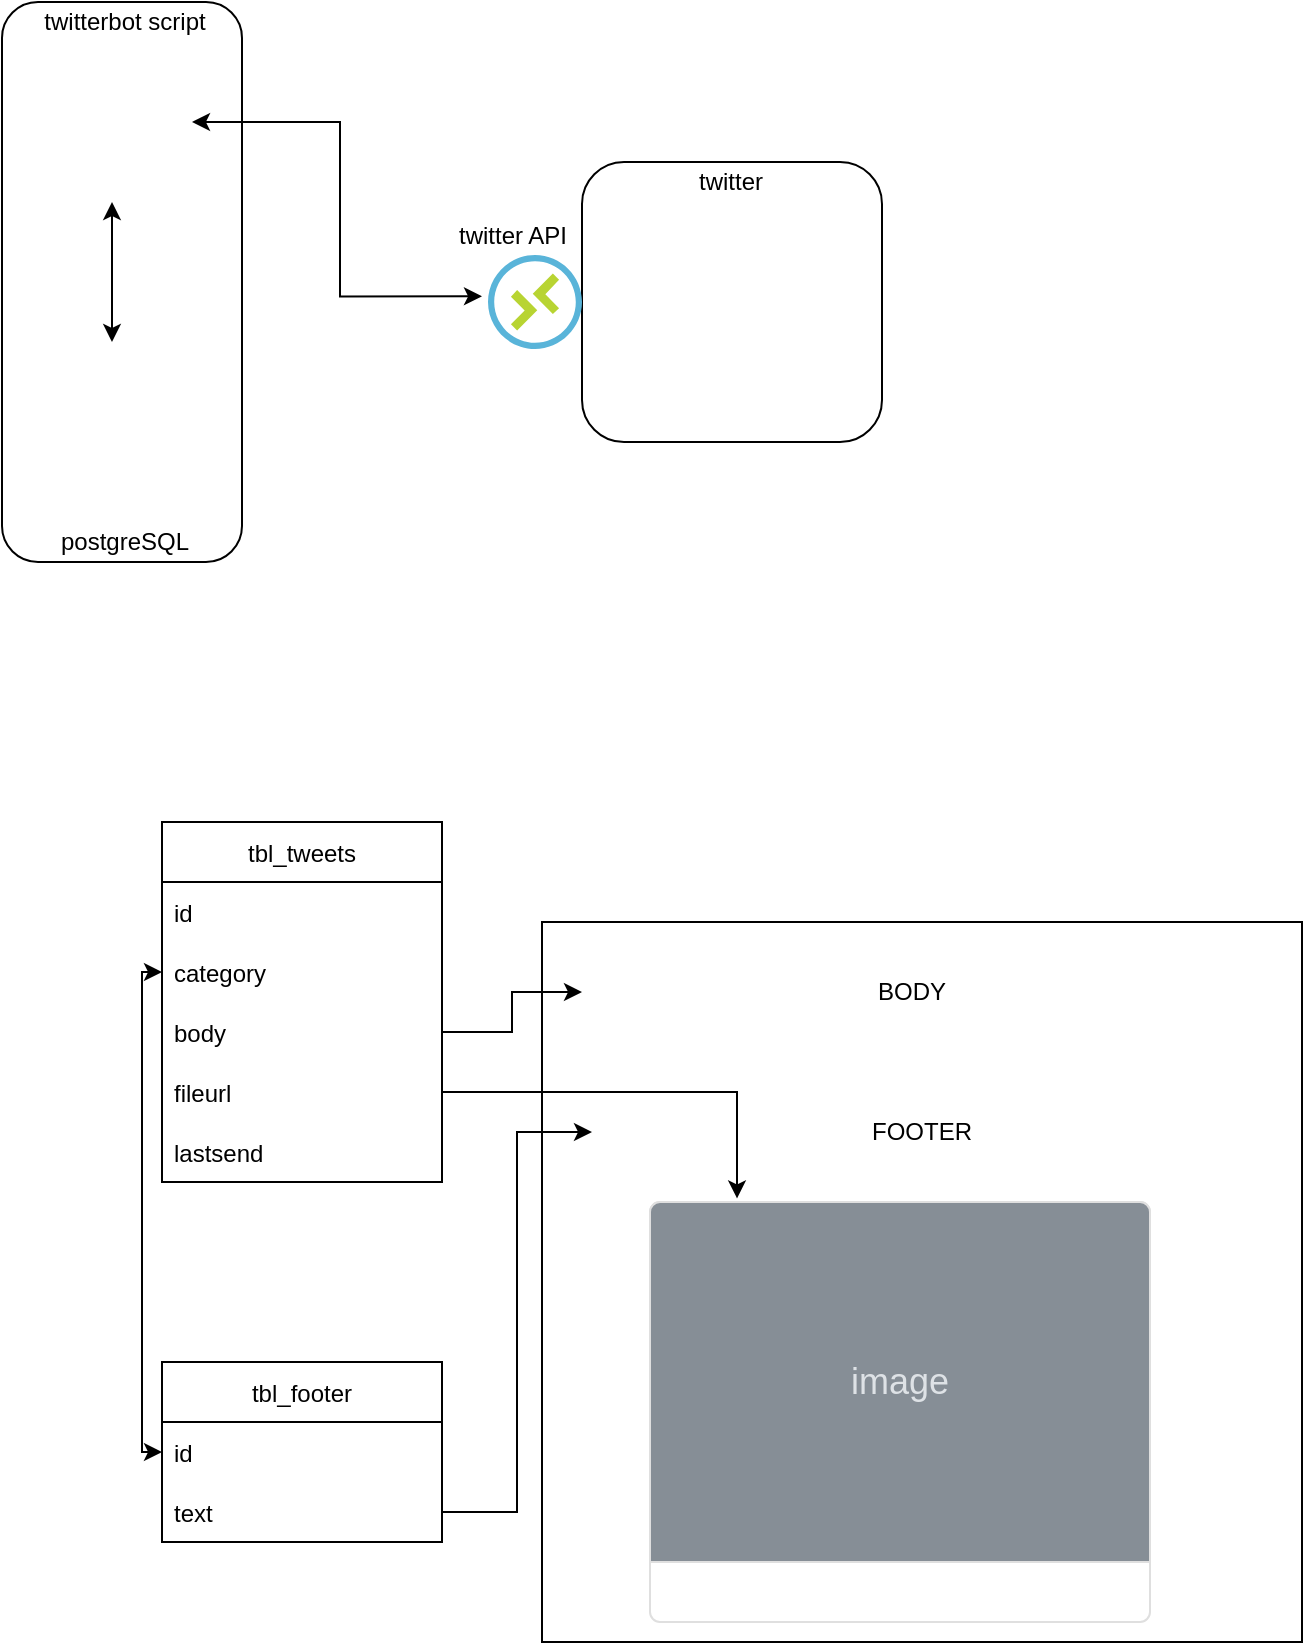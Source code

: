 <mxfile version="15.4.0" type="device"><diagram id="fSGNX14bIWlZg0zkJ-gn" name="Side-1"><mxGraphModel dx="1024" dy="592" grid="1" gridSize="10" guides="1" tooltips="1" connect="1" arrows="1" fold="1" page="1" pageScale="1" pageWidth="827" pageHeight="1169" math="0" shadow="0"><root><mxCell id="0"/><mxCell id="1" parent="0"/><mxCell id="2AToOAlkudE_1m-v4D5--10" value="" style="rounded=1;whiteSpace=wrap;html=1;" vertex="1" parent="1"><mxGeometry x="380" y="290" width="150" height="140" as="geometry"/></mxCell><mxCell id="2AToOAlkudE_1m-v4D5--7" value="" style="rounded=1;whiteSpace=wrap;html=1;" vertex="1" parent="1"><mxGeometry x="90" y="210" width="120" height="280" as="geometry"/></mxCell><mxCell id="2AToOAlkudE_1m-v4D5--2" value="" style="shape=image;verticalLabelPosition=bottom;labelBackgroundColor=#ffffff;verticalAlign=top;aspect=fixed;imageAspect=0;image=https://upload.wikimedia.org/wikipedia/commons/thumb/2/29/Postgresql_elephant.svg/1200px-Postgresql_elephant.svg.png;" vertex="1" parent="1"><mxGeometry x="101.38" y="380" width="87.23" height="90" as="geometry"/></mxCell><mxCell id="2AToOAlkudE_1m-v4D5--3" value="" style="shape=image;verticalLabelPosition=bottom;labelBackgroundColor=#ffffff;verticalAlign=top;aspect=fixed;imageAspect=0;image=https://upload.wikimedia.org/wikipedia/commons/thumb/c/c3/Python-logo-notext.svg/640px-Python-logo-notext.svg.png;" vertex="1" parent="1"><mxGeometry x="105" y="230" width="80" height="80" as="geometry"/></mxCell><mxCell id="2AToOAlkudE_1m-v4D5--6" value="" style="shape=image;verticalLabelPosition=bottom;labelBackgroundColor=#ffffff;verticalAlign=top;aspect=fixed;imageAspect=0;image=https://cdn2.downdetector.com/static/uploads/logo/twitter-logo_6.png;" vertex="1" parent="1"><mxGeometry x="390" y="310" width="127.91" height="110" as="geometry"/></mxCell><mxCell id="2AToOAlkudE_1m-v4D5--8" value="" style="endArrow=classic;startArrow=classic;html=1;rounded=0;edgeStyle=orthogonalEdgeStyle;exitX=0.5;exitY=0;exitDx=0;exitDy=0;entryX=0.5;entryY=1;entryDx=0;entryDy=0;" edge="1" parent="1" source="2AToOAlkudE_1m-v4D5--2" target="2AToOAlkudE_1m-v4D5--3"><mxGeometry width="50" height="50" relative="1" as="geometry"><mxPoint x="390" y="330" as="sourcePoint"/><mxPoint x="440" y="280" as="targetPoint"/></mxGeometry></mxCell><mxCell id="2AToOAlkudE_1m-v4D5--9" value="" style="endArrow=classic;startArrow=classic;html=1;rounded=0;edgeStyle=orthogonalEdgeStyle;entryX=1;entryY=0.5;entryDx=0;entryDy=0;exitX=-0.064;exitY=0.44;exitDx=0;exitDy=0;exitPerimeter=0;" edge="1" parent="1" source="2AToOAlkudE_1m-v4D5--11" target="2AToOAlkudE_1m-v4D5--3"><mxGeometry width="50" height="50" relative="1" as="geometry"><mxPoint x="250" y="430" as="sourcePoint"/><mxPoint x="300" y="380" as="targetPoint"/></mxGeometry></mxCell><mxCell id="2AToOAlkudE_1m-v4D5--11" value="" style="sketch=0;aspect=fixed;html=1;points=[];align=center;image;fontSize=12;image=img/lib/mscae/Connections.svg;" vertex="1" parent="1"><mxGeometry x="333" y="336.5" width="47" height="47" as="geometry"/></mxCell><mxCell id="2AToOAlkudE_1m-v4D5--12" value="twitterbot script" style="text;html=1;align=center;verticalAlign=middle;resizable=0;points=[];autosize=1;strokeColor=none;fillColor=none;" vertex="1" parent="1"><mxGeometry x="101.38" y="210" width="100" height="20" as="geometry"/></mxCell><mxCell id="2AToOAlkudE_1m-v4D5--13" value="postgreSQL" style="text;html=1;align=center;verticalAlign=middle;resizable=0;points=[];autosize=1;strokeColor=none;fillColor=none;" vertex="1" parent="1"><mxGeometry x="111.38" y="470" width="80" height="20" as="geometry"/></mxCell><mxCell id="2AToOAlkudE_1m-v4D5--14" value="twitter" style="text;html=1;align=center;verticalAlign=middle;resizable=0;points=[];autosize=1;strokeColor=none;fillColor=none;" vertex="1" parent="1"><mxGeometry x="429" y="290" width="50" height="20" as="geometry"/></mxCell><mxCell id="2AToOAlkudE_1m-v4D5--15" value="twitter API" style="text;html=1;align=center;verticalAlign=middle;resizable=0;points=[];autosize=1;strokeColor=none;fillColor=none;" vertex="1" parent="1"><mxGeometry x="310" y="316.5" width="70" height="20" as="geometry"/></mxCell><mxCell id="2AToOAlkudE_1m-v4D5--16" value="tbl_tweets" style="swimlane;fontStyle=0;childLayout=stackLayout;horizontal=1;startSize=30;horizontalStack=0;resizeParent=1;resizeParentMax=0;resizeLast=0;collapsible=1;marginBottom=0;" vertex="1" parent="1"><mxGeometry x="170" y="620" width="140" height="180" as="geometry"/></mxCell><mxCell id="2AToOAlkudE_1m-v4D5--17" value="id" style="text;strokeColor=none;fillColor=none;align=left;verticalAlign=middle;spacingLeft=4;spacingRight=4;overflow=hidden;points=[[0,0.5],[1,0.5]];portConstraint=eastwest;rotatable=0;" vertex="1" parent="2AToOAlkudE_1m-v4D5--16"><mxGeometry y="30" width="140" height="30" as="geometry"/></mxCell><mxCell id="2AToOAlkudE_1m-v4D5--18" value="category" style="text;strokeColor=none;fillColor=none;align=left;verticalAlign=middle;spacingLeft=4;spacingRight=4;overflow=hidden;points=[[0,0.5],[1,0.5]];portConstraint=eastwest;rotatable=0;" vertex="1" parent="2AToOAlkudE_1m-v4D5--16"><mxGeometry y="60" width="140" height="30" as="geometry"/></mxCell><mxCell id="2AToOAlkudE_1m-v4D5--19" value="body" style="text;strokeColor=none;fillColor=none;align=left;verticalAlign=middle;spacingLeft=4;spacingRight=4;overflow=hidden;points=[[0,0.5],[1,0.5]];portConstraint=eastwest;rotatable=0;" vertex="1" parent="2AToOAlkudE_1m-v4D5--16"><mxGeometry y="90" width="140" height="30" as="geometry"/></mxCell><mxCell id="2AToOAlkudE_1m-v4D5--21" value="fileurl" style="text;strokeColor=none;fillColor=none;align=left;verticalAlign=middle;spacingLeft=4;spacingRight=4;overflow=hidden;points=[[0,0.5],[1,0.5]];portConstraint=eastwest;rotatable=0;" vertex="1" parent="2AToOAlkudE_1m-v4D5--16"><mxGeometry y="120" width="140" height="30" as="geometry"/></mxCell><mxCell id="2AToOAlkudE_1m-v4D5--22" value="lastsend" style="text;strokeColor=none;fillColor=none;align=left;verticalAlign=middle;spacingLeft=4;spacingRight=4;overflow=hidden;points=[[0,0.5],[1,0.5]];portConstraint=eastwest;rotatable=0;" vertex="1" parent="2AToOAlkudE_1m-v4D5--16"><mxGeometry y="150" width="140" height="30" as="geometry"/></mxCell><mxCell id="2AToOAlkudE_1m-v4D5--24" value="tbl_footer" style="swimlane;fontStyle=0;childLayout=stackLayout;horizontal=1;startSize=30;horizontalStack=0;resizeParent=1;resizeParentMax=0;resizeLast=0;collapsible=1;marginBottom=0;" vertex="1" parent="1"><mxGeometry x="170" y="890" width="140" height="90" as="geometry"/></mxCell><mxCell id="2AToOAlkudE_1m-v4D5--25" value="id" style="text;strokeColor=none;fillColor=none;align=left;verticalAlign=middle;spacingLeft=4;spacingRight=4;overflow=hidden;points=[[0,0.5],[1,0.5]];portConstraint=eastwest;rotatable=0;" vertex="1" parent="2AToOAlkudE_1m-v4D5--24"><mxGeometry y="30" width="140" height="30" as="geometry"/></mxCell><mxCell id="2AToOAlkudE_1m-v4D5--26" value="text" style="text;strokeColor=none;fillColor=none;align=left;verticalAlign=middle;spacingLeft=4;spacingRight=4;overflow=hidden;points=[[0,0.5],[1,0.5]];portConstraint=eastwest;rotatable=0;" vertex="1" parent="2AToOAlkudE_1m-v4D5--24"><mxGeometry y="60" width="140" height="30" as="geometry"/></mxCell><mxCell id="2AToOAlkudE_1m-v4D5--30" value="" style="endArrow=classic;startArrow=classic;html=1;rounded=0;edgeStyle=orthogonalEdgeStyle;entryX=0;entryY=0.5;entryDx=0;entryDy=0;" edge="1" parent="1" source="2AToOAlkudE_1m-v4D5--18" target="2AToOAlkudE_1m-v4D5--25"><mxGeometry width="50" height="50" relative="1" as="geometry"><mxPoint x="390" y="760" as="sourcePoint"/><mxPoint x="440" y="710" as="targetPoint"/></mxGeometry></mxCell><mxCell id="2AToOAlkudE_1m-v4D5--31" value="" style="rounded=0;whiteSpace=wrap;html=1;" vertex="1" parent="1"><mxGeometry x="360" y="670" width="380" height="360" as="geometry"/></mxCell><mxCell id="2AToOAlkudE_1m-v4D5--33" value="" style="html=1;shadow=0;dashed=0;shape=mxgraph.bootstrap.rrect;rSize=5;strokeColor=#DFDFDF;html=1;whiteSpace=wrap;fillColor=#ffffff;fontColor=#000000;verticalAlign=bottom;align=left;spacing=20;fontSize=14;" vertex="1" parent="1"><mxGeometry x="414" y="810" width="250" height="210" as="geometry"/></mxCell><mxCell id="2AToOAlkudE_1m-v4D5--34" value="image" style="html=1;shadow=0;dashed=0;shape=mxgraph.bootstrap.topButton;rSize=5;perimeter=none;whiteSpace=wrap;fillColor=#868E96;strokeColor=#DFDFDF;fontColor=#DEE2E6;resizeWidth=1;fontSize=18;" vertex="1" parent="2AToOAlkudE_1m-v4D5--33"><mxGeometry width="250" height="180" relative="1" as="geometry"/></mxCell><mxCell id="2AToOAlkudE_1m-v4D5--35" value="BODY" style="text;html=1;strokeColor=none;fillColor=none;align=center;verticalAlign=middle;whiteSpace=wrap;rounded=0;" vertex="1" parent="1"><mxGeometry x="380" y="680" width="330" height="50" as="geometry"/></mxCell><mxCell id="2AToOAlkudE_1m-v4D5--36" value="FOOTER" style="text;html=1;strokeColor=none;fillColor=none;align=center;verticalAlign=middle;whiteSpace=wrap;rounded=0;" vertex="1" parent="1"><mxGeometry x="385" y="750" width="330" height="50" as="geometry"/></mxCell><mxCell id="2AToOAlkudE_1m-v4D5--37" value="" style="endArrow=classic;html=1;rounded=0;edgeStyle=orthogonalEdgeStyle;entryX=0;entryY=0.5;entryDx=0;entryDy=0;" edge="1" parent="1" source="2AToOAlkudE_1m-v4D5--26" target="2AToOAlkudE_1m-v4D5--36"><mxGeometry width="50" height="50" relative="1" as="geometry"><mxPoint x="390" y="950" as="sourcePoint"/><mxPoint x="440" y="900" as="targetPoint"/></mxGeometry></mxCell><mxCell id="2AToOAlkudE_1m-v4D5--38" value="" style="endArrow=classic;html=1;rounded=0;edgeStyle=orthogonalEdgeStyle;exitX=1;exitY=0.5;exitDx=0;exitDy=0;entryX=0;entryY=0.5;entryDx=0;entryDy=0;" edge="1" parent="1" source="2AToOAlkudE_1m-v4D5--19" target="2AToOAlkudE_1m-v4D5--35"><mxGeometry width="50" height="50" relative="1" as="geometry"><mxPoint x="390" y="950" as="sourcePoint"/><mxPoint x="440" y="900" as="targetPoint"/></mxGeometry></mxCell><mxCell id="2AToOAlkudE_1m-v4D5--39" value="" style="endArrow=classic;html=1;rounded=0;edgeStyle=orthogonalEdgeStyle;entryX=0.174;entryY=-0.01;entryDx=0;entryDy=0;entryPerimeter=0;" edge="1" parent="1" source="2AToOAlkudE_1m-v4D5--21" target="2AToOAlkudE_1m-v4D5--34"><mxGeometry width="50" height="50" relative="1" as="geometry"><mxPoint x="390" y="950" as="sourcePoint"/><mxPoint x="440" y="900" as="targetPoint"/></mxGeometry></mxCell></root></mxGraphModel></diagram></mxfile>